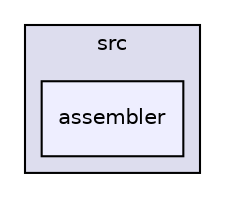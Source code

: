 digraph "src/assembler" {
  compound=true
  node [ fontsize="10", fontname="Helvetica"];
  edge [ labelfontsize="10", labelfontname="Helvetica"];
  subgraph clusterdir_68267d1309a1af8e8297ef4c3efbcdba {
    graph [ bgcolor="#ddddee", pencolor="black", label="src" fontname="Helvetica", fontsize="10", URL="dir_68267d1309a1af8e8297ef4c3efbcdba.html"]
  dir_d01cd18d7c243e1a03923a469af6c29b [shape=box, label="assembler", style="filled", fillcolor="#eeeeff", pencolor="black", URL="dir_d01cd18d7c243e1a03923a469af6c29b.html"];
  }
}
